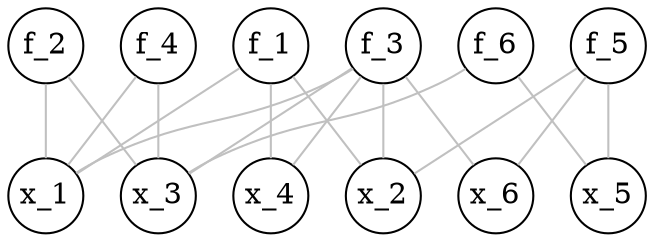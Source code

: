 graph Sargent1978{
node[shape=circle,fixedsize=1]
edge[color="gray"]
	f_1--x_1 f_1--x_2 f_1--x_4
	f_2--x_1 f_2--x_3
	f_3--x_1 f_3--x_2 f_3--x_3 f_3--x_4 f_3--x_6
	f_4--x_1 f_4--x_3
	f_5--x_2 f_5--x_5 f_5--x_6
	f_6--x_3 f_6--x_5
edge[color="black", style="setlinewidth(4)"]
}
